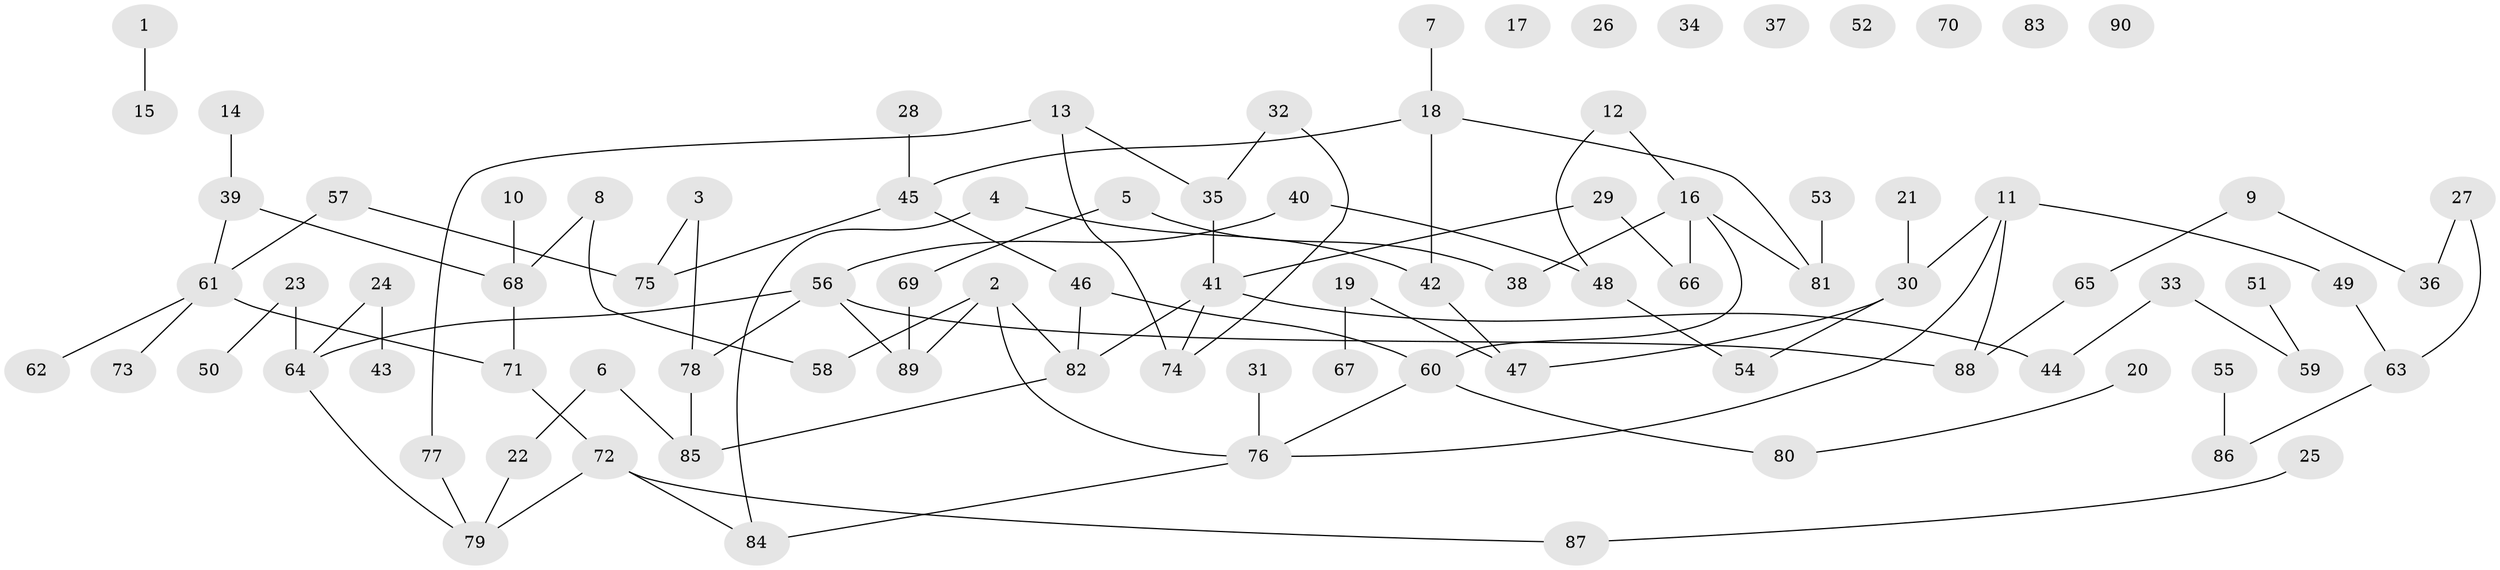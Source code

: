 // Generated by graph-tools (version 1.1) at 2025/49/03/09/25 03:49:03]
// undirected, 90 vertices, 100 edges
graph export_dot {
graph [start="1"]
  node [color=gray90,style=filled];
  1;
  2;
  3;
  4;
  5;
  6;
  7;
  8;
  9;
  10;
  11;
  12;
  13;
  14;
  15;
  16;
  17;
  18;
  19;
  20;
  21;
  22;
  23;
  24;
  25;
  26;
  27;
  28;
  29;
  30;
  31;
  32;
  33;
  34;
  35;
  36;
  37;
  38;
  39;
  40;
  41;
  42;
  43;
  44;
  45;
  46;
  47;
  48;
  49;
  50;
  51;
  52;
  53;
  54;
  55;
  56;
  57;
  58;
  59;
  60;
  61;
  62;
  63;
  64;
  65;
  66;
  67;
  68;
  69;
  70;
  71;
  72;
  73;
  74;
  75;
  76;
  77;
  78;
  79;
  80;
  81;
  82;
  83;
  84;
  85;
  86;
  87;
  88;
  89;
  90;
  1 -- 15;
  2 -- 58;
  2 -- 76;
  2 -- 82;
  2 -- 89;
  3 -- 75;
  3 -- 78;
  4 -- 42;
  4 -- 84;
  5 -- 38;
  5 -- 69;
  6 -- 22;
  6 -- 85;
  7 -- 18;
  8 -- 58;
  8 -- 68;
  9 -- 36;
  9 -- 65;
  10 -- 68;
  11 -- 30;
  11 -- 49;
  11 -- 76;
  11 -- 88;
  12 -- 16;
  12 -- 48;
  13 -- 35;
  13 -- 74;
  13 -- 77;
  14 -- 39;
  16 -- 38;
  16 -- 60;
  16 -- 66;
  16 -- 81;
  18 -- 42;
  18 -- 45;
  18 -- 81;
  19 -- 47;
  19 -- 67;
  20 -- 80;
  21 -- 30;
  22 -- 79;
  23 -- 50;
  23 -- 64;
  24 -- 43;
  24 -- 64;
  25 -- 87;
  27 -- 36;
  27 -- 63;
  28 -- 45;
  29 -- 41;
  29 -- 66;
  30 -- 47;
  30 -- 54;
  31 -- 76;
  32 -- 35;
  32 -- 74;
  33 -- 44;
  33 -- 59;
  35 -- 41;
  39 -- 61;
  39 -- 68;
  40 -- 48;
  40 -- 56;
  41 -- 44;
  41 -- 74;
  41 -- 82;
  42 -- 47;
  45 -- 46;
  45 -- 75;
  46 -- 60;
  46 -- 82;
  48 -- 54;
  49 -- 63;
  51 -- 59;
  53 -- 81;
  55 -- 86;
  56 -- 64;
  56 -- 78;
  56 -- 88;
  56 -- 89;
  57 -- 61;
  57 -- 75;
  60 -- 76;
  60 -- 80;
  61 -- 62;
  61 -- 71;
  61 -- 73;
  63 -- 86;
  64 -- 79;
  65 -- 88;
  68 -- 71;
  69 -- 89;
  71 -- 72;
  72 -- 79;
  72 -- 84;
  72 -- 87;
  76 -- 84;
  77 -- 79;
  78 -- 85;
  82 -- 85;
}
